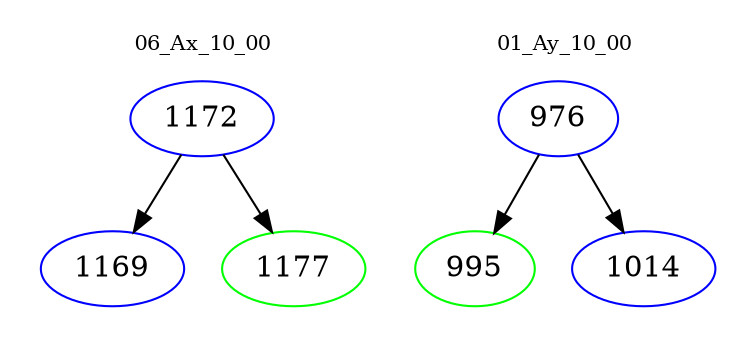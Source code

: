digraph{
subgraph cluster_0 {
color = white
label = "06_Ax_10_00";
fontsize=10;
T0_1172 [label="1172", color="blue"]
T0_1172 -> T0_1169 [color="black"]
T0_1169 [label="1169", color="blue"]
T0_1172 -> T0_1177 [color="black"]
T0_1177 [label="1177", color="green"]
}
subgraph cluster_1 {
color = white
label = "01_Ay_10_00";
fontsize=10;
T1_976 [label="976", color="blue"]
T1_976 -> T1_995 [color="black"]
T1_995 [label="995", color="green"]
T1_976 -> T1_1014 [color="black"]
T1_1014 [label="1014", color="blue"]
}
}
